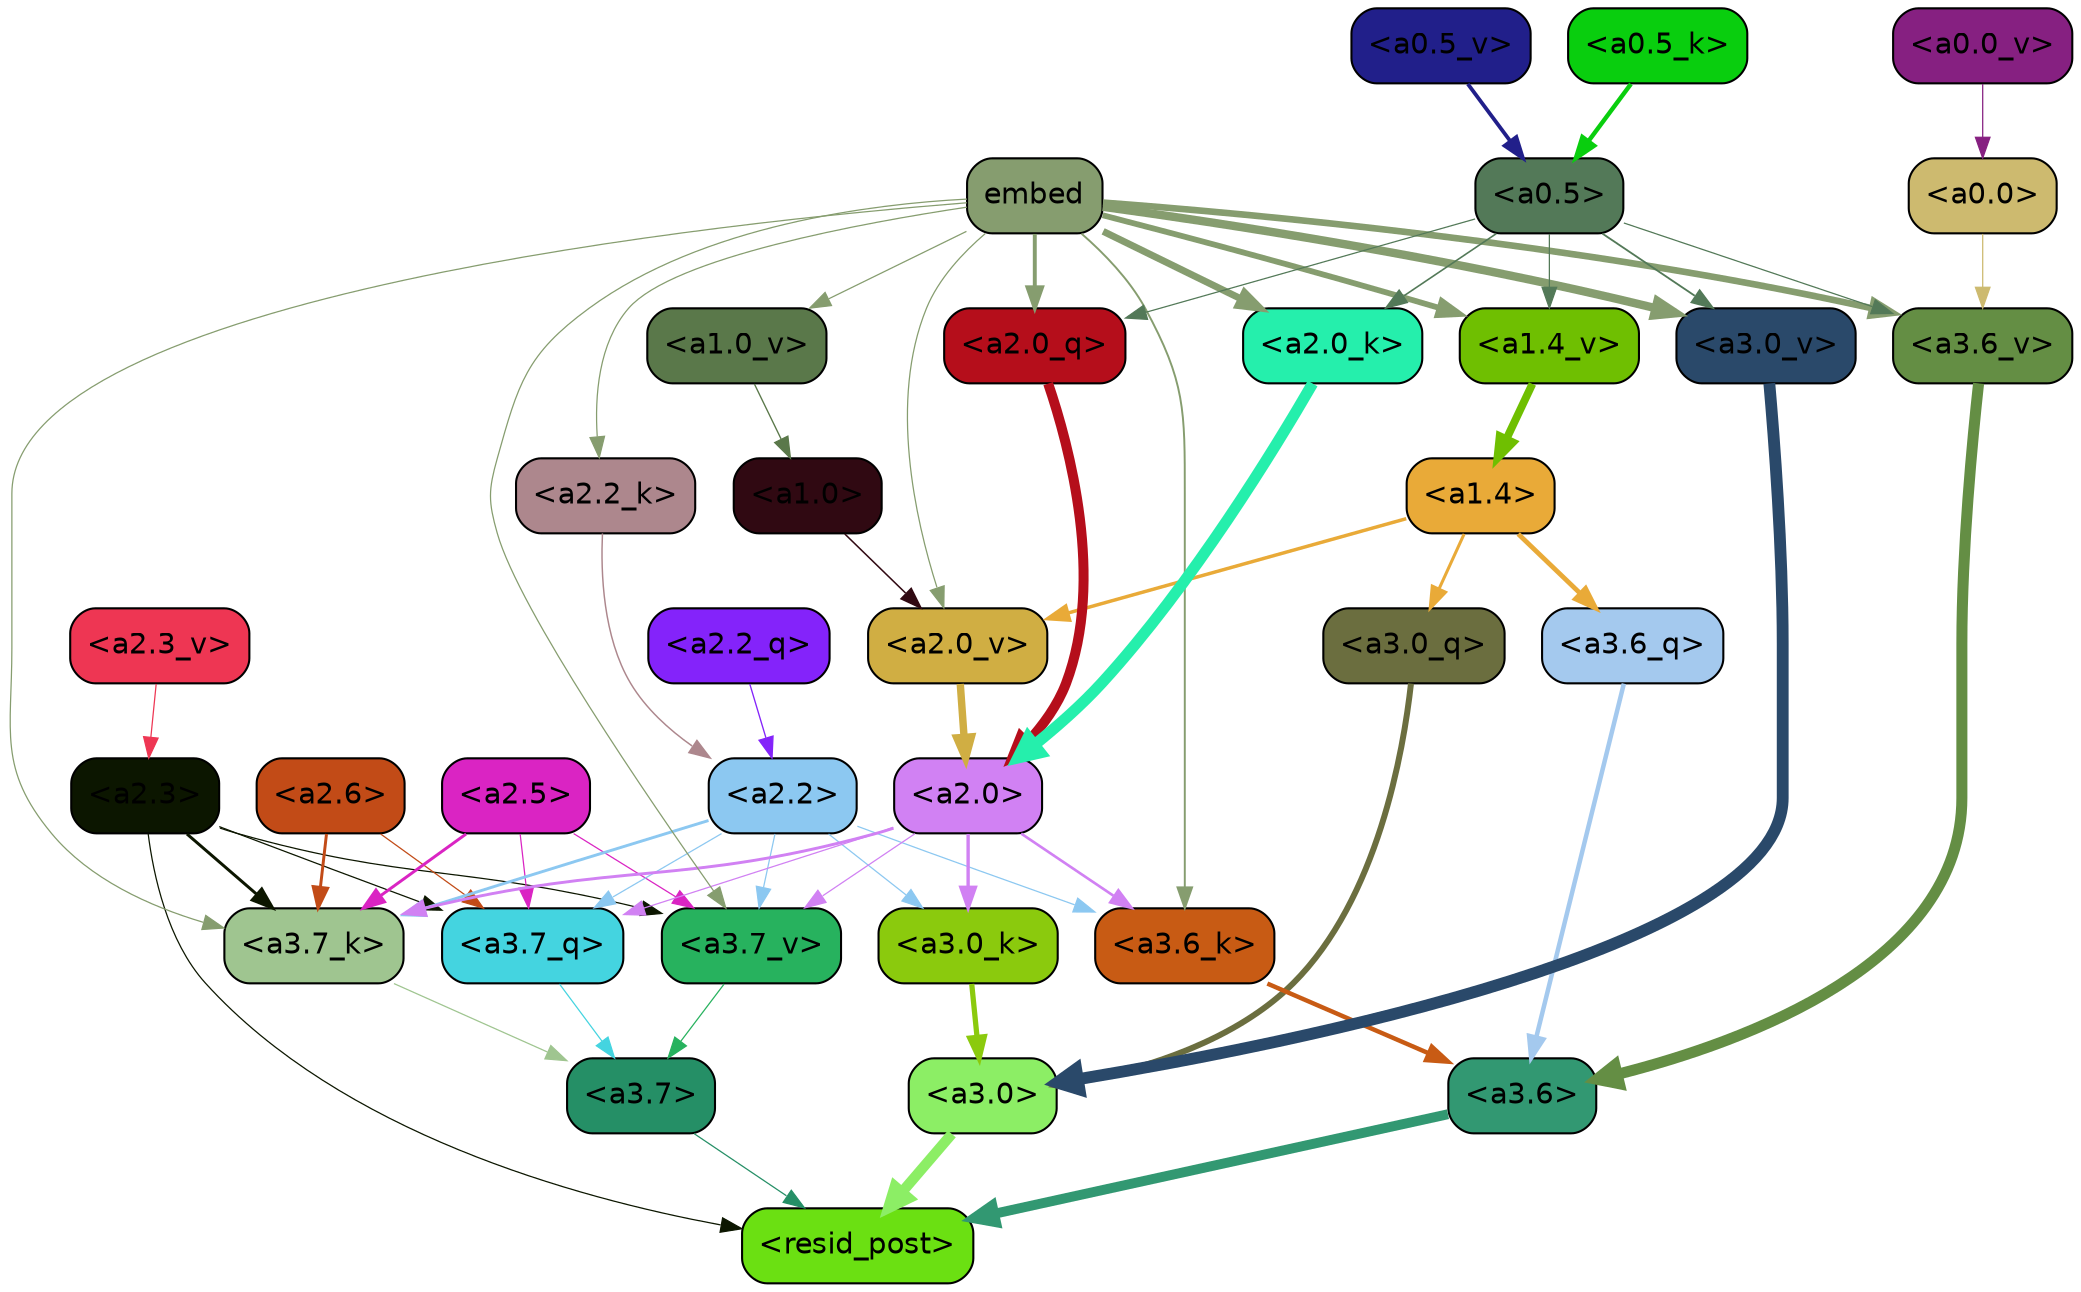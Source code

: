 strict digraph "" {
	graph [bgcolor=transparent,
		layout=dot,
		overlap=false,
		splines=true
	];
	"<a3.7>"	[color=black,
		fillcolor="#258f66",
		fontname=Helvetica,
		shape=box,
		style="filled, rounded"];
	"<resid_post>"	[color=black,
		fillcolor="#6be012",
		fontname=Helvetica,
		shape=box,
		style="filled, rounded"];
	"<a3.7>" -> "<resid_post>"	[color="#258f66",
		penwidth=0.6];
	"<a3.6>"	[color=black,
		fillcolor="#329872",
		fontname=Helvetica,
		shape=box,
		style="filled, rounded"];
	"<a3.6>" -> "<resid_post>"	[color="#329872",
		penwidth=4.749041676521301];
	"<a3.0>"	[color=black,
		fillcolor="#8cee65",
		fontname=Helvetica,
		shape=box,
		style="filled, rounded"];
	"<a3.0>" -> "<resid_post>"	[color="#8cee65",
		penwidth=5.004215121269226];
	"<a2.3>"	[color=black,
		fillcolor="#0c1600",
		fontname=Helvetica,
		shape=box,
		style="filled, rounded"];
	"<a2.3>" -> "<resid_post>"	[color="#0c1600",
		penwidth=0.6];
	"<a3.7_q>"	[color=black,
		fillcolor="#44d4e0",
		fontname=Helvetica,
		shape=box,
		style="filled, rounded"];
	"<a2.3>" -> "<a3.7_q>"	[color="#0c1600",
		penwidth=0.6];
	"<a3.7_k>"	[color=black,
		fillcolor="#9fc590",
		fontname=Helvetica,
		shape=box,
		style="filled, rounded"];
	"<a2.3>" -> "<a3.7_k>"	[color="#0c1600",
		penwidth=1.4391854107379913];
	"<a3.7_v>"	[color=black,
		fillcolor="#27b25e",
		fontname=Helvetica,
		shape=box,
		style="filled, rounded"];
	"<a2.3>" -> "<a3.7_v>"	[color="#0c1600",
		penwidth=0.6];
	"<a3.7_q>" -> "<a3.7>"	[color="#44d4e0",
		penwidth=0.6];
	"<a3.6_q>"	[color=black,
		fillcolor="#a4c9ee",
		fontname=Helvetica,
		shape=box,
		style="filled, rounded"];
	"<a3.6_q>" -> "<a3.6>"	[color="#a4c9ee",
		penwidth=2.160832464694977];
	"<a3.0_q>"	[color=black,
		fillcolor="#6b6e3f",
		fontname=Helvetica,
		shape=box,
		style="filled, rounded"];
	"<a3.0_q>" -> "<a3.0>"	[color="#6b6e3f",
		penwidth=2.870753765106201];
	"<a3.7_k>" -> "<a3.7>"	[color="#9fc590",
		penwidth=0.6];
	"<a3.6_k>"	[color=black,
		fillcolor="#c85b14",
		fontname=Helvetica,
		shape=box,
		style="filled, rounded"];
	"<a3.6_k>" -> "<a3.6>"	[color="#c85b14",
		penwidth=2.13908451795578];
	"<a3.0_k>"	[color=black,
		fillcolor="#8bca0d",
		fontname=Helvetica,
		shape=box,
		style="filled, rounded"];
	"<a3.0_k>" -> "<a3.0>"	[color="#8bca0d",
		penwidth=2.520303964614868];
	"<a3.7_v>" -> "<a3.7>"	[color="#27b25e",
		penwidth=0.6];
	"<a3.6_v>"	[color=black,
		fillcolor="#648e44",
		fontname=Helvetica,
		shape=box,
		style="filled, rounded"];
	"<a3.6_v>" -> "<a3.6>"	[color="#648e44",
		penwidth=5.297133803367615];
	"<a3.0_v>"	[color=black,
		fillcolor="#2a496a",
		fontname=Helvetica,
		shape=box,
		style="filled, rounded"];
	"<a3.0_v>" -> "<a3.0>"	[color="#2a496a",
		penwidth=5.680712580680847];
	"<a2.6>"	[color=black,
		fillcolor="#c24b17",
		fontname=Helvetica,
		shape=box,
		style="filled, rounded"];
	"<a2.6>" -> "<a3.7_q>"	[color="#c24b17",
		penwidth=0.6];
	"<a2.6>" -> "<a3.7_k>"	[color="#c24b17",
		penwidth=1.4180794060230255];
	"<a2.5>"	[color=black,
		fillcolor="#da24c3",
		fontname=Helvetica,
		shape=box,
		style="filled, rounded"];
	"<a2.5>" -> "<a3.7_q>"	[color="#da24c3",
		penwidth=0.6];
	"<a2.5>" -> "<a3.7_k>"	[color="#da24c3",
		penwidth=1.4281435310840607];
	"<a2.5>" -> "<a3.7_v>"	[color="#da24c3",
		penwidth=0.6];
	"<a2.2>"	[color=black,
		fillcolor="#8cc8f1",
		fontname=Helvetica,
		shape=box,
		style="filled, rounded"];
	"<a2.2>" -> "<a3.7_q>"	[color="#8cc8f1",
		penwidth=0.6];
	"<a2.2>" -> "<a3.7_k>"	[color="#8cc8f1",
		penwidth=1.3982512056827545];
	"<a2.2>" -> "<a3.6_k>"	[color="#8cc8f1",
		penwidth=0.6];
	"<a2.2>" -> "<a3.0_k>"	[color="#8cc8f1",
		penwidth=0.6];
	"<a2.2>" -> "<a3.7_v>"	[color="#8cc8f1",
		penwidth=0.6];
	"<a2.0>"	[color=black,
		fillcolor="#d181f3",
		fontname=Helvetica,
		shape=box,
		style="filled, rounded"];
	"<a2.0>" -> "<a3.7_q>"	[color="#d181f3",
		penwidth=0.6];
	"<a2.0>" -> "<a3.7_k>"	[color="#d181f3",
		penwidth=1.404832512140274];
	"<a2.0>" -> "<a3.6_k>"	[color="#d181f3",
		penwidth=1.2708758115768433];
	"<a2.0>" -> "<a3.0_k>"	[color="#d181f3",
		penwidth=1.6207245588302612];
	"<a2.0>" -> "<a3.7_v>"	[color="#d181f3",
		penwidth=0.6];
	"<a1.4>"	[color=black,
		fillcolor="#e9aa38",
		fontname=Helvetica,
		shape=box,
		style="filled, rounded"];
	"<a1.4>" -> "<a3.6_q>"	[color="#e9aa38",
		penwidth=2.289449453353882];
	"<a1.4>" -> "<a3.0_q>"	[color="#e9aa38",
		penwidth=1.4600623846054077];
	"<a2.0_v>"	[color=black,
		fillcolor="#d0ae43",
		fontname=Helvetica,
		shape=box,
		style="filled, rounded"];
	"<a1.4>" -> "<a2.0_v>"	[color="#e9aa38",
		penwidth=1.676277220249176];
	embed	[color=black,
		fillcolor="#869d6f",
		fontname=Helvetica,
		shape=box,
		style="filled, rounded"];
	embed -> "<a3.7_k>"	[color="#869d6f",
		penwidth=0.6];
	embed -> "<a3.6_k>"	[color="#869d6f",
		penwidth=0.9291638135910034];
	embed -> "<a3.7_v>"	[color="#869d6f",
		penwidth=0.6];
	embed -> "<a3.6_v>"	[color="#869d6f",
		penwidth=3.1808209121227264];
	embed -> "<a3.0_v>"	[color="#869d6f",
		penwidth=4.036660343408585];
	"<a2.0_q>"	[color=black,
		fillcolor="#b50e1b",
		fontname=Helvetica,
		shape=box,
		style="filled, rounded"];
	embed -> "<a2.0_q>"	[color="#869d6f",
		penwidth=1.8821641206741333];
	"<a2.2_k>"	[color=black,
		fillcolor="#ad878d",
		fontname=Helvetica,
		shape=box,
		style="filled, rounded"];
	embed -> "<a2.2_k>"	[color="#869d6f",
		penwidth=0.6];
	"<a2.0_k>"	[color=black,
		fillcolor="#25efac",
		fontname=Helvetica,
		shape=box,
		style="filled, rounded"];
	embed -> "<a2.0_k>"	[color="#869d6f",
		penwidth=3.3375256061553955];
	embed -> "<a2.0_v>"	[color="#869d6f",
		penwidth=0.6];
	"<a1.4_v>"	[color=black,
		fillcolor="#6fbf01",
		fontname=Helvetica,
		shape=box,
		style="filled, rounded"];
	embed -> "<a1.4_v>"	[color="#869d6f",
		penwidth=2.7935529947280884];
	"<a1.0_v>"	[color=black,
		fillcolor="#5a784a",
		fontname=Helvetica,
		shape=box,
		style="filled, rounded"];
	embed -> "<a1.0_v>"	[color="#869d6f",
		penwidth=0.6];
	"<a0.5>"	[color=black,
		fillcolor="#537958",
		fontname=Helvetica,
		shape=box,
		style="filled, rounded"];
	"<a0.5>" -> "<a3.6_v>"	[color="#537958",
		penwidth=0.6];
	"<a0.5>" -> "<a3.0_v>"	[color="#537958",
		penwidth=0.8798569142818451];
	"<a0.5>" -> "<a2.0_q>"	[color="#537958",
		penwidth=0.6];
	"<a0.5>" -> "<a2.0_k>"	[color="#537958",
		penwidth=0.7782440185546875];
	"<a0.5>" -> "<a1.4_v>"	[color="#537958",
		penwidth=0.6];
	"<a0.0>"	[color=black,
		fillcolor="#cdba6f",
		fontname=Helvetica,
		shape=box,
		style="filled, rounded"];
	"<a0.0>" -> "<a3.6_v>"	[color="#cdba6f",
		penwidth=0.6];
	"<a2.2_q>"	[color=black,
		fillcolor="#8423fa",
		fontname=Helvetica,
		shape=box,
		style="filled, rounded"];
	"<a2.2_q>" -> "<a2.2>"	[color="#8423fa",
		penwidth=0.6392357051372528];
	"<a2.0_q>" -> "<a2.0>"	[color="#b50e1b",
		penwidth=4.795779317617416];
	"<a2.2_k>" -> "<a2.2>"	[color="#ad878d",
		penwidth=0.7060726433992386];
	"<a2.0_k>" -> "<a2.0>"	[color="#25efac",
		penwidth=5.401692286133766];
	"<a2.3_v>"	[color=black,
		fillcolor="#ee3653",
		fontname=Helvetica,
		shape=box,
		style="filled, rounded"];
	"<a2.3_v>" -> "<a2.3>"	[color="#ee3653",
		penwidth=0.6];
	"<a2.0_v>" -> "<a2.0>"	[color="#d0ae43",
		penwidth=3.56003999710083];
	"<a1.0>"	[color=black,
		fillcolor="#300912",
		fontname=Helvetica,
		shape=box,
		style="filled, rounded"];
	"<a1.0>" -> "<a2.0_v>"	[color="#300912",
		penwidth=0.7355214953422546];
	"<a1.4_v>" -> "<a1.4>"	[color="#6fbf01",
		penwidth=3.7673035860061646];
	"<a1.0_v>" -> "<a1.0>"	[color="#5a784a",
		penwidth=0.6493047475814819];
	"<a0.5_k>"	[color=black,
		fillcolor="#09ce0e",
		fontname=Helvetica,
		shape=box,
		style="filled, rounded"];
	"<a0.5_k>" -> "<a0.5>"	[color="#09ce0e",
		penwidth=2.1102215051651];
	"<a0.5_v>"	[color=black,
		fillcolor="#211f8a",
		fontname=Helvetica,
		shape=box,
		style="filled, rounded"];
	"<a0.5_v>" -> "<a0.5>"	[color="#211f8a",
		penwidth=1.829363465309143];
	"<a0.0_v>"	[color=black,
		fillcolor="#862081",
		fontname=Helvetica,
		shape=box,
		style="filled, rounded"];
	"<a0.0_v>" -> "<a0.0>"	[color="#862081",
		penwidth=0.6];
}
